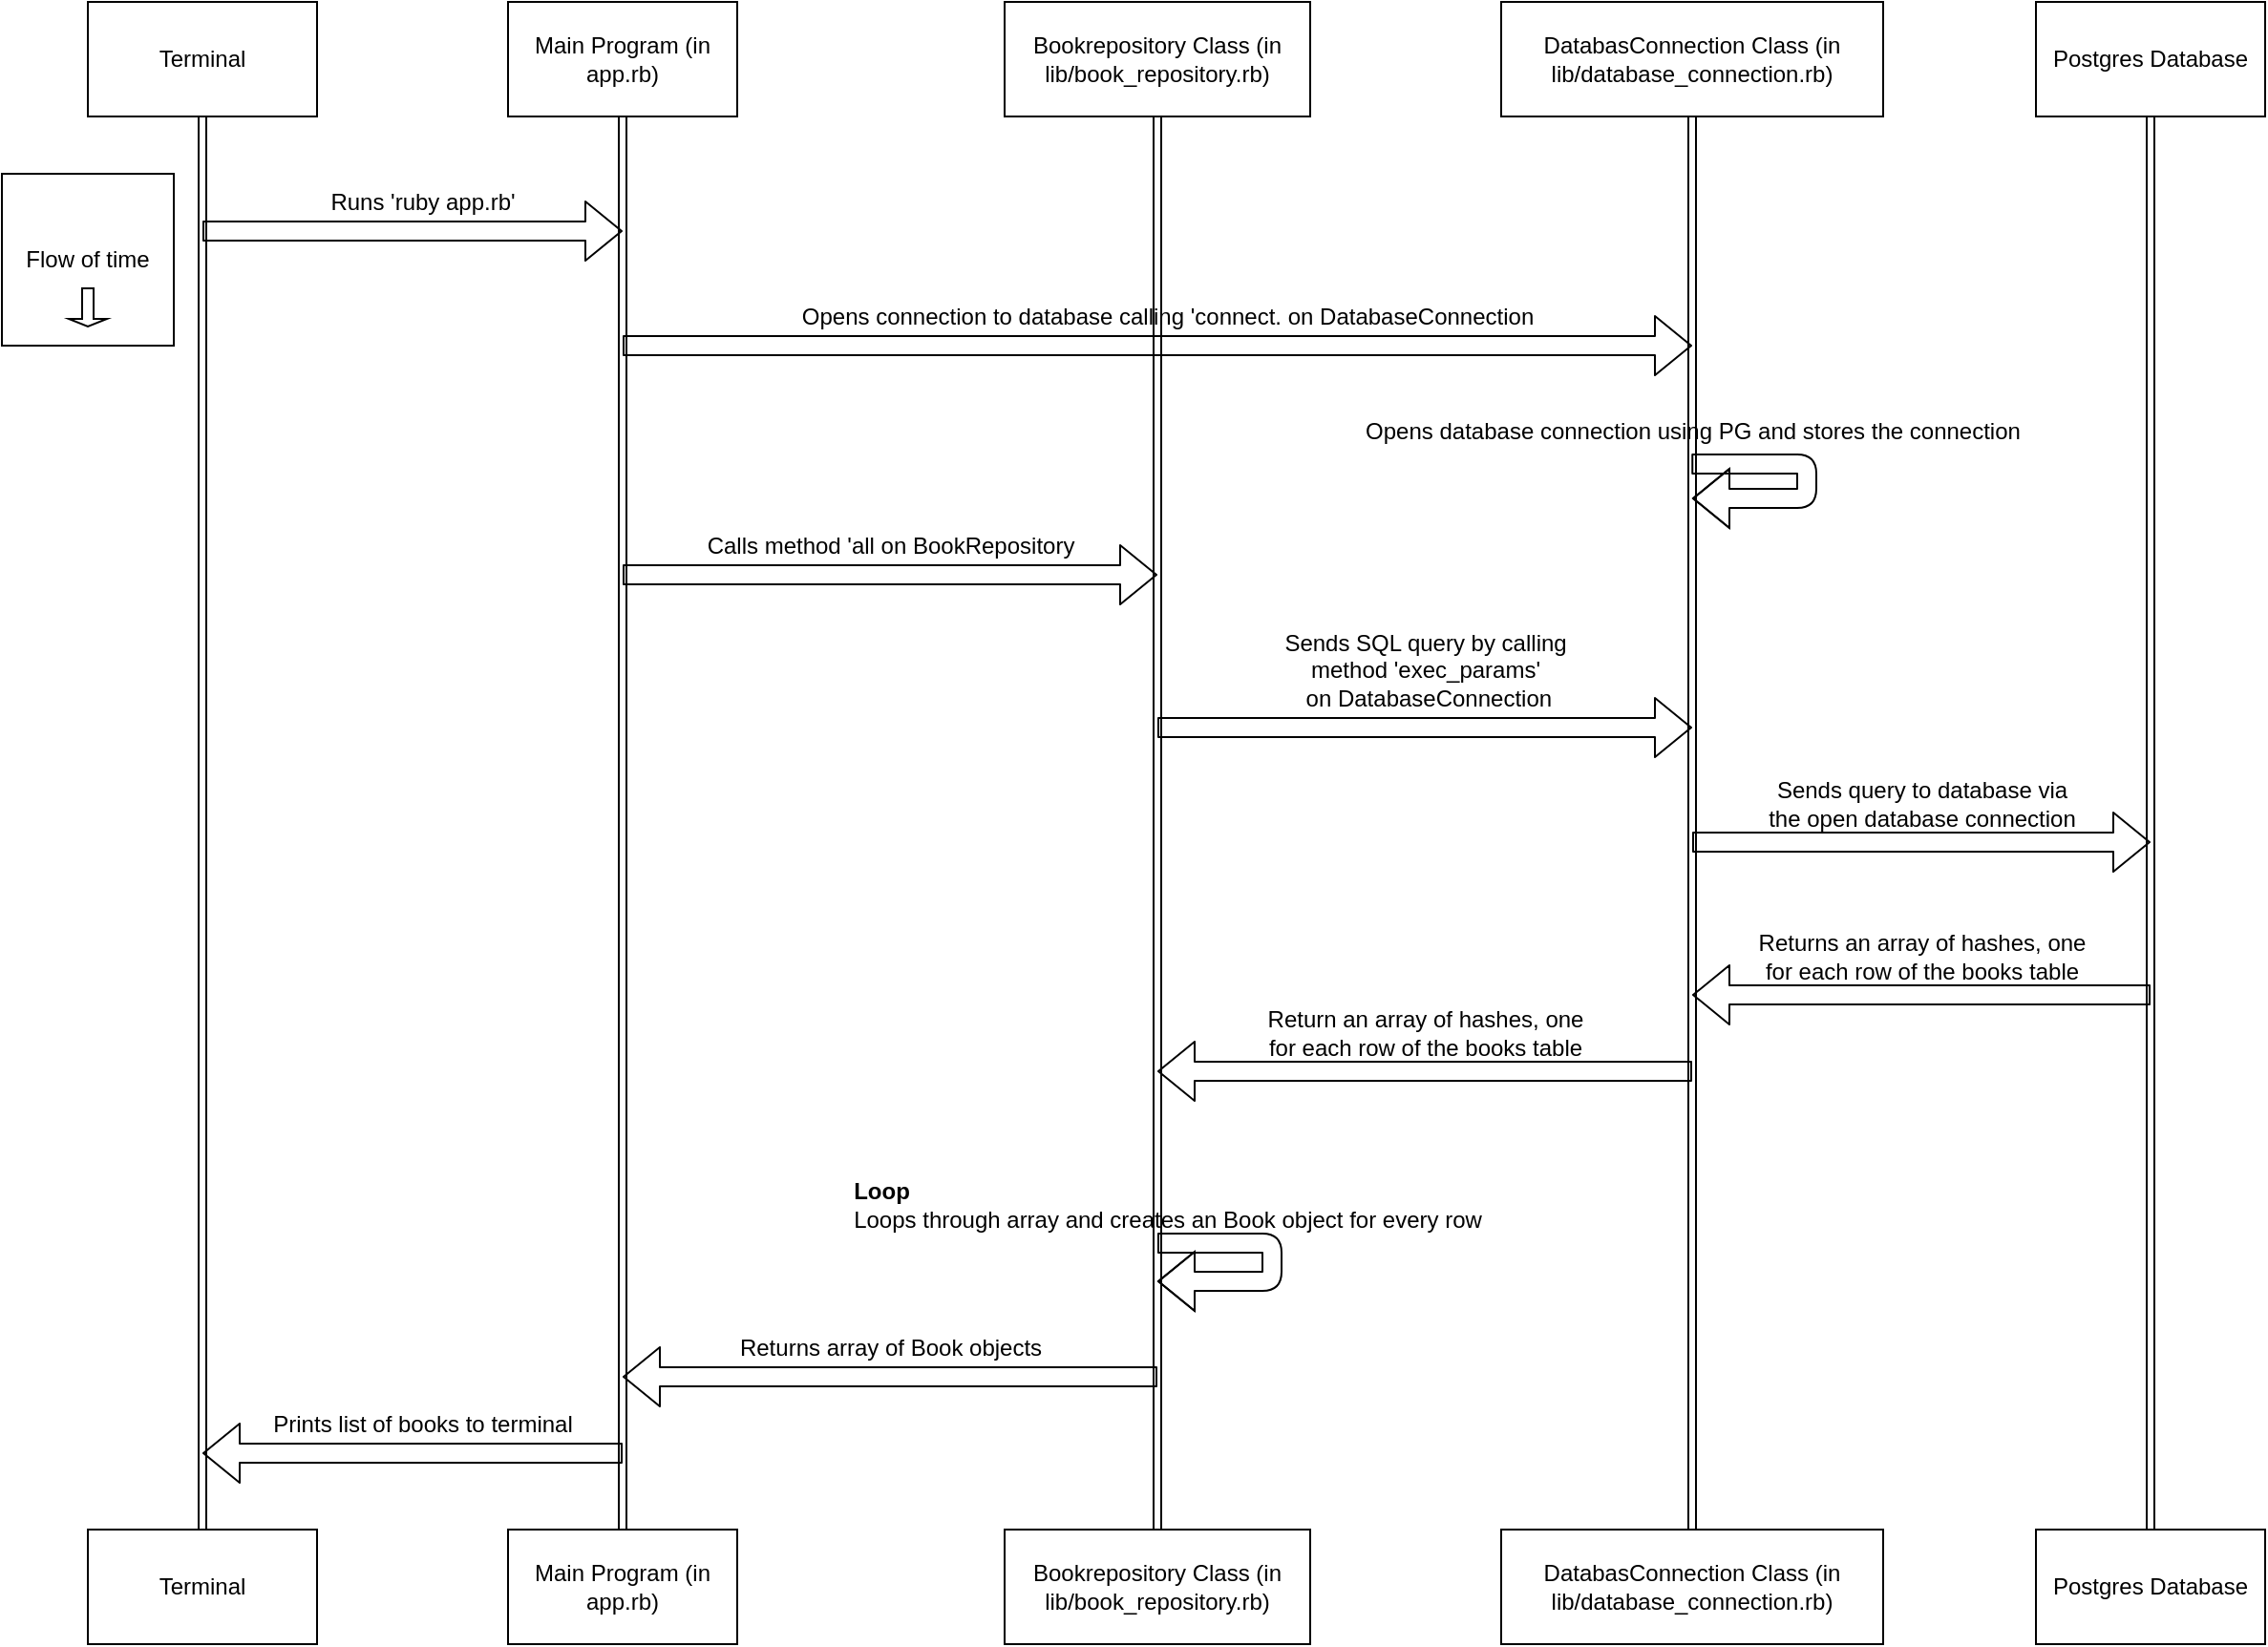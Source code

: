 <mxfile>
    <diagram id="HSDiTD82jFAaVxcJYvqE" name="Page-1">
        <mxGraphModel dx="2405" dy="981" grid="1" gridSize="10" guides="1" tooltips="1" connect="1" arrows="1" fold="1" page="1" pageScale="1" pageWidth="1169" pageHeight="1654" math="0" shadow="0">
            <root>
                <mxCell id="0"/>
                <mxCell id="1" parent="0"/>
                <mxCell id="31" style="edgeStyle=none;shape=link;html=1;exitX=0.5;exitY=1;exitDx=0;exitDy=0;" parent="1" source="3" target="8" edge="1">
                    <mxGeometry relative="1" as="geometry">
                        <Array as="points"/>
                    </mxGeometry>
                </mxCell>
                <mxCell id="3" value="Terminal" style="rounded=0;whiteSpace=wrap;html=1;" parent="1" vertex="1">
                    <mxGeometry x="20" y="40" width="120" height="60" as="geometry"/>
                </mxCell>
                <mxCell id="32" style="edgeStyle=none;shape=link;html=1;exitX=0.5;exitY=1;exitDx=0;exitDy=0;" parent="1" source="4" target="9" edge="1">
                    <mxGeometry relative="1" as="geometry"/>
                </mxCell>
                <mxCell id="4" value="Main Program (in app.rb)" style="rounded=0;whiteSpace=wrap;html=1;" parent="1" vertex="1">
                    <mxGeometry x="240" y="40" width="120" height="60" as="geometry"/>
                </mxCell>
                <mxCell id="33" style="edgeStyle=none;shape=link;html=1;startArrow=none;" parent="1" target="10" edge="1">
                    <mxGeometry relative="1" as="geometry">
                        <mxPoint x="580" y="230" as="sourcePoint"/>
                    </mxGeometry>
                </mxCell>
                <mxCell id="5" value="Bookrepository Class (in lib/book_repository.rb)" style="rounded=0;whiteSpace=wrap;html=1;" parent="1" vertex="1">
                    <mxGeometry x="500" y="40" width="160" height="60" as="geometry"/>
                </mxCell>
                <mxCell id="34" style="edgeStyle=none;shape=link;html=1;" parent="1" source="6" target="11" edge="1">
                    <mxGeometry relative="1" as="geometry"/>
                </mxCell>
                <mxCell id="6" value="DatabasConnection Class (in lib/database_connection.rb)" style="rounded=0;whiteSpace=wrap;html=1;" parent="1" vertex="1">
                    <mxGeometry x="760" y="40" width="200" height="60" as="geometry"/>
                </mxCell>
                <mxCell id="35" style="edgeStyle=none;shape=link;html=1;" parent="1" source="7" target="12" edge="1">
                    <mxGeometry relative="1" as="geometry"/>
                </mxCell>
                <mxCell id="7" value="Postgres Database" style="rounded=0;whiteSpace=wrap;html=1;" parent="1" vertex="1">
                    <mxGeometry x="1040" y="40" width="120" height="60" as="geometry"/>
                </mxCell>
                <mxCell id="8" value="Terminal" style="rounded=0;whiteSpace=wrap;html=1;" parent="1" vertex="1">
                    <mxGeometry x="20" y="840" width="120" height="60" as="geometry"/>
                </mxCell>
                <mxCell id="9" value="Main Program (in app.rb)" style="rounded=0;whiteSpace=wrap;html=1;" parent="1" vertex="1">
                    <mxGeometry x="240" y="840" width="120" height="60" as="geometry"/>
                </mxCell>
                <mxCell id="10" value="Bookrepository Class (in lib/book_repository.rb)" style="rounded=0;whiteSpace=wrap;html=1;" parent="1" vertex="1">
                    <mxGeometry x="500" y="840" width="160" height="60" as="geometry"/>
                </mxCell>
                <mxCell id="11" value="DatabasConnection Class (in lib/database_connection.rb)" style="rounded=0;whiteSpace=wrap;html=1;" parent="1" vertex="1">
                    <mxGeometry x="760" y="840" width="200" height="60" as="geometry"/>
                </mxCell>
                <mxCell id="12" value="Postgres Database" style="rounded=0;whiteSpace=wrap;html=1;" parent="1" vertex="1">
                    <mxGeometry x="1040" y="840" width="120" height="60" as="geometry"/>
                </mxCell>
                <mxCell id="36" value="Flow of time&lt;br&gt;" style="whiteSpace=wrap;html=1;aspect=fixed;" parent="1" vertex="1">
                    <mxGeometry x="-25" y="130" width="90" height="90" as="geometry"/>
                </mxCell>
                <mxCell id="37" value="" style="shape=singleArrow;direction=south;whiteSpace=wrap;html=1;" parent="1" vertex="1">
                    <mxGeometry x="10" y="190" width="20" height="20" as="geometry"/>
                </mxCell>
                <mxCell id="41" value="" style="endArrow=classic;html=1;shape=flexArrow;" parent="1" edge="1">
                    <mxGeometry width="50" height="50" relative="1" as="geometry">
                        <mxPoint x="80" y="160" as="sourcePoint"/>
                        <mxPoint x="300" y="160" as="targetPoint"/>
                    </mxGeometry>
                </mxCell>
                <mxCell id="42" value="" style="endArrow=classic;html=1;shape=flexArrow;" parent="1" edge="1">
                    <mxGeometry width="50" height="50" relative="1" as="geometry">
                        <mxPoint x="300" y="220" as="sourcePoint"/>
                        <mxPoint x="860" y="220" as="targetPoint"/>
                    </mxGeometry>
                </mxCell>
                <mxCell id="43" value="" style="endArrow=classic;html=1;shape=flexArrow;" parent="1" edge="1">
                    <mxGeometry width="50" height="50" relative="1" as="geometry">
                        <mxPoint x="300" y="340" as="sourcePoint"/>
                        <mxPoint x="580" y="340" as="targetPoint"/>
                    </mxGeometry>
                </mxCell>
                <mxCell id="44" value="" style="endArrow=classic;html=1;shape=flexArrow;" parent="1" edge="1">
                    <mxGeometry width="50" height="50" relative="1" as="geometry">
                        <mxPoint x="580" y="420" as="sourcePoint"/>
                        <mxPoint x="860" y="420" as="targetPoint"/>
                    </mxGeometry>
                </mxCell>
                <mxCell id="45" value="" style="endArrow=classic;html=1;shape=flexArrow;" parent="1" edge="1">
                    <mxGeometry width="50" height="50" relative="1" as="geometry">
                        <mxPoint x="860" y="480" as="sourcePoint"/>
                        <mxPoint x="1100" y="480" as="targetPoint"/>
                    </mxGeometry>
                </mxCell>
                <mxCell id="46" value="" style="endArrow=classic;html=1;shape=flexArrow;" parent="1" edge="1">
                    <mxGeometry width="50" height="50" relative="1" as="geometry">
                        <mxPoint x="1100" y="560" as="sourcePoint"/>
                        <mxPoint x="860" y="560" as="targetPoint"/>
                    </mxGeometry>
                </mxCell>
                <mxCell id="47" value="" style="endArrow=classic;html=1;shape=flexArrow;" parent="1" edge="1">
                    <mxGeometry width="50" height="50" relative="1" as="geometry">
                        <mxPoint x="860" y="600" as="sourcePoint"/>
                        <mxPoint x="580" y="600" as="targetPoint"/>
                    </mxGeometry>
                </mxCell>
                <mxCell id="48" value="" style="endArrow=classic;html=1;shape=flexArrow;" parent="1" edge="1">
                    <mxGeometry width="50" height="50" relative="1" as="geometry">
                        <mxPoint x="580" y="760" as="sourcePoint"/>
                        <mxPoint x="300" y="760" as="targetPoint"/>
                    </mxGeometry>
                </mxCell>
                <mxCell id="49" value="" style="endArrow=classic;html=1;shape=flexArrow;" parent="1" edge="1">
                    <mxGeometry width="50" height="50" relative="1" as="geometry">
                        <mxPoint x="300" y="800" as="sourcePoint"/>
                        <mxPoint x="80" y="800" as="targetPoint"/>
                    </mxGeometry>
                </mxCell>
                <mxCell id="50" value="Runs 'ruby app.rb'" style="text;html=1;align=center;verticalAlign=middle;resizable=0;points=[];autosize=1;strokeColor=none;fillColor=none;" parent="1" vertex="1">
                    <mxGeometry x="135" y="130" width="120" height="30" as="geometry"/>
                </mxCell>
                <mxCell id="56" value="" style="edgeStyle=none;shape=link;html=1;endArrow=none;" parent="1" source="5" edge="1">
                    <mxGeometry relative="1" as="geometry">
                        <mxPoint x="580" y="100" as="sourcePoint"/>
                        <mxPoint x="580" y="230" as="targetPoint"/>
                    </mxGeometry>
                </mxCell>
                <mxCell id="57" value="Opens database connection using PG and stores the connection" style="text;html=1;align=center;verticalAlign=middle;resizable=0;points=[];autosize=1;strokeColor=none;fillColor=none;" parent="1" vertex="1">
                    <mxGeometry x="675" y="250" width="370" height="30" as="geometry"/>
                </mxCell>
                <mxCell id="59" value="" style="curved=1;endArrow=classic;html=1;shape=flexArrow;exitX=0.499;exitY=1.067;exitDx=0;exitDy=0;exitPerimeter=0;" parent="1" source="57" edge="1">
                    <mxGeometry width="50" height="50" relative="1" as="geometry">
                        <mxPoint x="600" y="410" as="sourcePoint"/>
                        <mxPoint x="860" y="300" as="targetPoint"/>
                        <Array as="points">
                            <mxPoint x="920" y="282"/>
                            <mxPoint x="920" y="300"/>
                        </Array>
                    </mxGeometry>
                </mxCell>
                <mxCell id="60" value="Calls method 'all on BookRepository" style="text;html=1;align=center;verticalAlign=middle;resizable=0;points=[];autosize=1;strokeColor=none;fillColor=none;" parent="1" vertex="1">
                    <mxGeometry x="330" y="310" width="220" height="30" as="geometry"/>
                </mxCell>
                <mxCell id="61" value="Sends SQL query by calling &lt;br&gt;method 'exec_params'&lt;br&gt;&amp;nbsp;on DatabaseConnection" style="text;html=1;align=center;verticalAlign=middle;resizable=0;points=[];autosize=1;strokeColor=none;fillColor=none;" parent="1" vertex="1">
                    <mxGeometry x="635" y="360" width="170" height="60" as="geometry"/>
                </mxCell>
                <mxCell id="62" value="Sends query to database via &lt;br&gt;the open database connection" style="text;html=1;align=center;verticalAlign=middle;resizable=0;points=[];autosize=1;strokeColor=none;fillColor=none;" parent="1" vertex="1">
                    <mxGeometry x="890" y="440" width="180" height="40" as="geometry"/>
                </mxCell>
                <mxCell id="63" value="Opens connection to database calling 'connect. on DatabaseConnection" style="text;html=1;align=center;verticalAlign=middle;resizable=0;points=[];autosize=1;strokeColor=none;fillColor=none;" parent="1" vertex="1">
                    <mxGeometry x="380" y="190" width="410" height="30" as="geometry"/>
                </mxCell>
                <mxCell id="64" value="Returns an array of hashes, one &lt;br&gt;for each row of the books table" style="text;html=1;align=center;verticalAlign=middle;resizable=0;points=[];autosize=1;strokeColor=none;fillColor=none;" parent="1" vertex="1">
                    <mxGeometry x="885" y="520" width="190" height="40" as="geometry"/>
                </mxCell>
                <mxCell id="65" value="Return an array of hashes, one &lt;br&gt;for each row of the books table" style="text;html=1;align=center;verticalAlign=middle;resizable=0;points=[];autosize=1;strokeColor=none;fillColor=none;" parent="1" vertex="1">
                    <mxGeometry x="625" y="560" width="190" height="40" as="geometry"/>
                </mxCell>
                <mxCell id="68" value="" style="curved=1;endArrow=classic;html=1;shape=flexArrow;" parent="1" edge="1">
                    <mxGeometry width="50" height="50" relative="1" as="geometry">
                        <mxPoint x="580" y="690" as="sourcePoint"/>
                        <mxPoint x="580" y="710" as="targetPoint"/>
                        <Array as="points">
                            <mxPoint x="640" y="690"/>
                            <mxPoint x="640" y="710"/>
                        </Array>
                    </mxGeometry>
                </mxCell>
                <mxCell id="69" value="Returns array of Book objects" style="text;html=1;align=center;verticalAlign=middle;resizable=0;points=[];autosize=1;strokeColor=none;fillColor=none;" parent="1" vertex="1">
                    <mxGeometry x="350" y="730" width="180" height="30" as="geometry"/>
                </mxCell>
                <mxCell id="70" value="Prints list of books to terminal" style="text;html=1;align=center;verticalAlign=middle;resizable=0;points=[];autosize=1;strokeColor=none;fillColor=none;" parent="1" vertex="1">
                    <mxGeometry x="105" y="770" width="180" height="30" as="geometry"/>
                </mxCell>
                <mxCell id="71" value="&lt;div style=&quot;text-align: left;&quot;&gt;&lt;span style=&quot;background-color: initial;&quot;&gt;&lt;b&gt;Loop&lt;/b&gt;&lt;/span&gt;&lt;/div&gt;&lt;span style=&quot;text-align: left;&quot;&gt;Loops through array and creates an Book object for every row&lt;/span&gt;" style="text;html=1;align=center;verticalAlign=middle;resizable=0;points=[];autosize=1;strokeColor=none;fillColor=none;" parent="1" vertex="1">
                    <mxGeometry x="410" y="650" width="350" height="40" as="geometry"/>
                </mxCell>
            </root>
        </mxGraphModel>
    </diagram>
</mxfile>